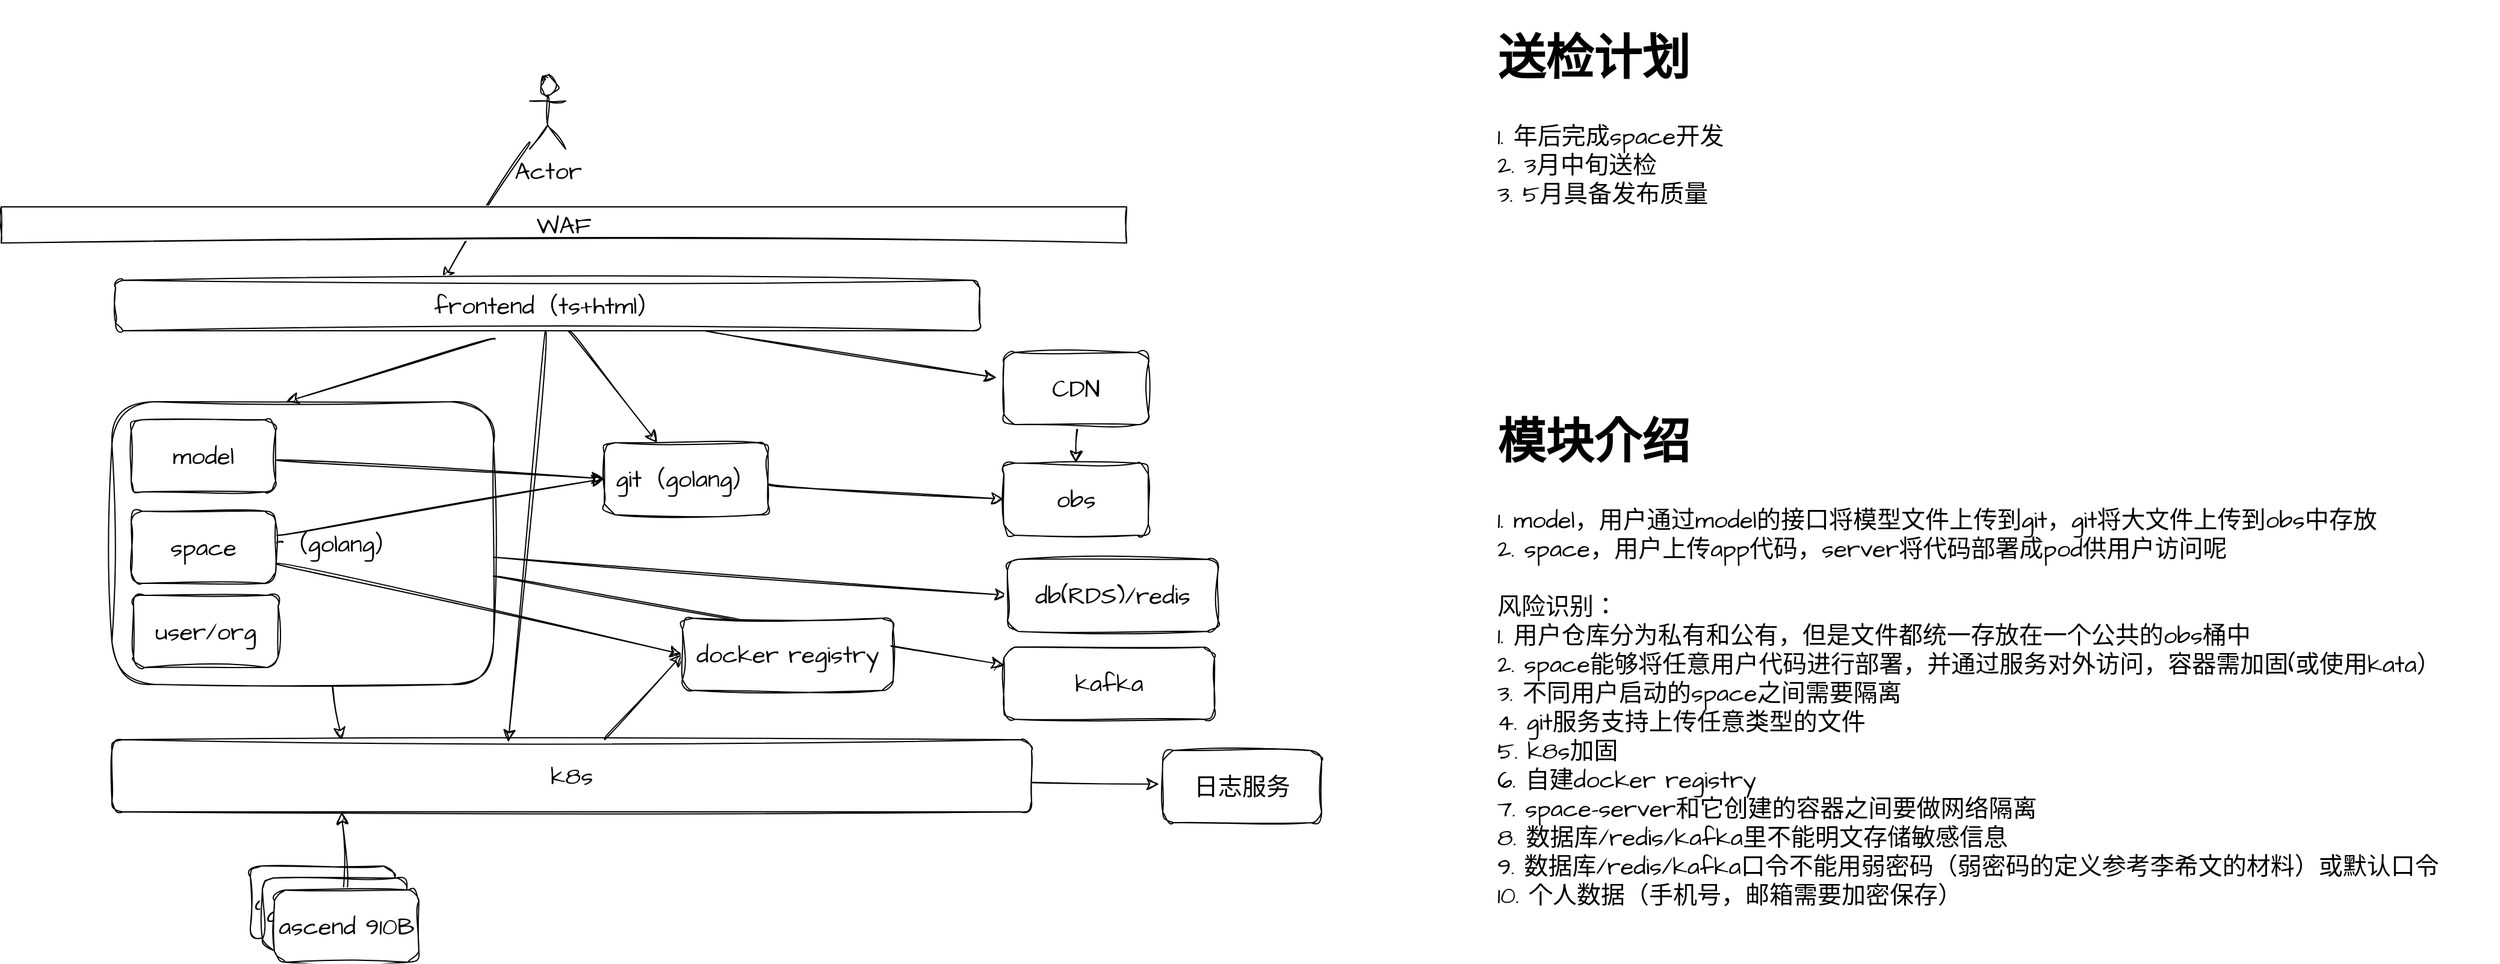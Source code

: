 <mxfile version="22.1.20" type="github">
  <diagram name="第 1 页" id="-onAROi8wxiJjW0Dqyux">
    <mxGraphModel dx="1826" dy="1375" grid="0" gridSize="10" guides="1" tooltips="1" connect="1" arrows="1" fold="1" page="0" pageScale="1" pageWidth="827" pageHeight="1169" math="0" shadow="0">
      <root>
        <mxCell id="0" />
        <mxCell id="1" parent="0" />
        <mxCell id="bs5nFUalNf5M3_HFQCwc-37" style="edgeStyle=none;curved=1;rounded=0;sketch=1;hachureGap=4;jiggle=2;curveFitting=1;orthogonalLoop=1;jettySize=auto;html=1;entryX=0;entryY=0.5;entryDx=0;entryDy=0;fontFamily=Architects Daughter;fontSource=https%3A%2F%2Ffonts.googleapis.com%2Fcss%3Ffamily%3DArchitects%2BDaughter;fontSize=16;startSize=8;endSize=8;" edge="1" parent="1" source="bs5nFUalNf5M3_HFQCwc-6" target="bs5nFUalNf5M3_HFQCwc-36">
          <mxGeometry relative="1" as="geometry" />
        </mxCell>
        <mxCell id="bs5nFUalNf5M3_HFQCwc-39" style="edgeStyle=none;curved=1;rounded=0;sketch=1;hachureGap=4;jiggle=2;curveFitting=1;orthogonalLoop=1;jettySize=auto;html=1;fontFamily=Architects Daughter;fontSource=https%3A%2F%2Ffonts.googleapis.com%2Fcss%3Ffamily%3DArchitects%2BDaughter;fontSize=16;startSize=8;endSize=8;" edge="1" parent="1" source="bs5nFUalNf5M3_HFQCwc-6" target="bs5nFUalNf5M3_HFQCwc-38">
          <mxGeometry relative="1" as="geometry" />
        </mxCell>
        <mxCell id="bs5nFUalNf5M3_HFQCwc-42" style="edgeStyle=none;curved=1;rounded=0;sketch=1;hachureGap=4;jiggle=2;curveFitting=1;orthogonalLoop=1;jettySize=auto;html=1;entryX=0.25;entryY=0;entryDx=0;entryDy=0;fontFamily=Architects Daughter;fontSource=https%3A%2F%2Ffonts.googleapis.com%2Fcss%3Ffamily%3DArchitects%2BDaughter;fontSize=16;startSize=8;endSize=8;" edge="1" parent="1" source="bs5nFUalNf5M3_HFQCwc-6" target="bs5nFUalNf5M3_HFQCwc-5">
          <mxGeometry relative="1" as="geometry" />
        </mxCell>
        <mxCell id="bs5nFUalNf5M3_HFQCwc-6" value="server（golang）" style="rounded=1;whiteSpace=wrap;html=1;sketch=1;hachureGap=4;jiggle=2;curveFitting=1;fontFamily=Architects Daughter;fontSource=https%3A%2F%2Ffonts.googleapis.com%2Fcss%3Ffamily%3DArchitects%2BDaughter;fontSize=20;" vertex="1" parent="1">
          <mxGeometry x="-654" y="-166" width="317" height="235" as="geometry" />
        </mxCell>
        <mxCell id="bs5nFUalNf5M3_HFQCwc-7" style="edgeStyle=none;curved=1;rounded=0;sketch=1;hachureGap=4;jiggle=2;curveFitting=1;orthogonalLoop=1;jettySize=auto;html=1;entryX=0;entryY=0.5;entryDx=0;entryDy=0;fontFamily=Architects Daughter;fontSource=https%3A%2F%2Ffonts.googleapis.com%2Fcss%3Ffamily%3DArchitects%2BDaughter;fontSize=16;startSize=8;endSize=8;" edge="1" parent="1" source="bs5nFUalNf5M3_HFQCwc-1" target="bs5nFUalNf5M3_HFQCwc-2">
          <mxGeometry relative="1" as="geometry" />
        </mxCell>
        <mxCell id="bs5nFUalNf5M3_HFQCwc-1" value="model" style="rounded=1;whiteSpace=wrap;html=1;sketch=1;hachureGap=4;jiggle=2;curveFitting=1;fontFamily=Architects Daughter;fontSource=https%3A%2F%2Ffonts.googleapis.com%2Fcss%3Ffamily%3DArchitects%2BDaughter;fontSize=20;" vertex="1" parent="1">
          <mxGeometry x="-638" y="-151" width="120" height="60" as="geometry" />
        </mxCell>
        <mxCell id="bs5nFUalNf5M3_HFQCwc-11" style="edgeStyle=none;curved=1;rounded=0;sketch=1;hachureGap=4;jiggle=2;curveFitting=1;orthogonalLoop=1;jettySize=auto;html=1;entryX=0;entryY=0.5;entryDx=0;entryDy=0;fontFamily=Architects Daughter;fontSource=https%3A%2F%2Ffonts.googleapis.com%2Fcss%3Ffamily%3DArchitects%2BDaughter;fontSize=16;startSize=8;endSize=8;" edge="1" parent="1" source="bs5nFUalNf5M3_HFQCwc-2" target="bs5nFUalNf5M3_HFQCwc-4">
          <mxGeometry relative="1" as="geometry" />
        </mxCell>
        <mxCell id="bs5nFUalNf5M3_HFQCwc-2" value="git（golang）" style="rounded=1;whiteSpace=wrap;html=1;sketch=1;hachureGap=4;jiggle=2;curveFitting=1;fontFamily=Architects Daughter;fontSource=https%3A%2F%2Ffonts.googleapis.com%2Fcss%3Ffamily%3DArchitects%2BDaughter;fontSize=20;" vertex="1" parent="1">
          <mxGeometry x="-245" y="-132" width="136" height="60" as="geometry" />
        </mxCell>
        <mxCell id="bs5nFUalNf5M3_HFQCwc-8" style="edgeStyle=none;curved=1;rounded=0;sketch=1;hachureGap=4;jiggle=2;curveFitting=1;orthogonalLoop=1;jettySize=auto;html=1;entryX=0;entryY=0.5;entryDx=0;entryDy=0;fontFamily=Architects Daughter;fontSource=https%3A%2F%2Ffonts.googleapis.com%2Fcss%3Ffamily%3DArchitects%2BDaughter;fontSize=16;startSize=8;endSize=8;" edge="1" parent="1" source="bs5nFUalNf5M3_HFQCwc-3" target="bs5nFUalNf5M3_HFQCwc-2">
          <mxGeometry relative="1" as="geometry" />
        </mxCell>
        <mxCell id="bs5nFUalNf5M3_HFQCwc-35" style="edgeStyle=none;curved=1;rounded=0;sketch=1;hachureGap=4;jiggle=2;curveFitting=1;orthogonalLoop=1;jettySize=auto;html=1;entryX=0;entryY=0.5;entryDx=0;entryDy=0;fontFamily=Architects Daughter;fontSource=https%3A%2F%2Ffonts.googleapis.com%2Fcss%3Ffamily%3DArchitects%2BDaughter;fontSize=16;startSize=8;endSize=8;" edge="1" parent="1" source="bs5nFUalNf5M3_HFQCwc-3" target="bs5nFUalNf5M3_HFQCwc-33">
          <mxGeometry relative="1" as="geometry" />
        </mxCell>
        <mxCell id="bs5nFUalNf5M3_HFQCwc-3" value="space" style="rounded=1;whiteSpace=wrap;html=1;sketch=1;hachureGap=4;jiggle=2;curveFitting=1;fontFamily=Architects Daughter;fontSource=https%3A%2F%2Ffonts.googleapis.com%2Fcss%3Ffamily%3DArchitects%2BDaughter;fontSize=20;" vertex="1" parent="1">
          <mxGeometry x="-638" y="-75" width="120" height="60" as="geometry" />
        </mxCell>
        <mxCell id="bs5nFUalNf5M3_HFQCwc-4" value="obs" style="rounded=1;whiteSpace=wrap;html=1;sketch=1;hachureGap=4;jiggle=2;curveFitting=1;fontFamily=Architects Daughter;fontSource=https%3A%2F%2Ffonts.googleapis.com%2Fcss%3Ffamily%3DArchitects%2BDaughter;fontSize=20;" vertex="1" parent="1">
          <mxGeometry x="87" y="-115" width="120" height="60" as="geometry" />
        </mxCell>
        <mxCell id="bs5nFUalNf5M3_HFQCwc-34" style="edgeStyle=none;curved=1;rounded=0;sketch=1;hachureGap=4;jiggle=2;curveFitting=1;orthogonalLoop=1;jettySize=auto;html=1;entryX=0;entryY=0.5;entryDx=0;entryDy=0;fontFamily=Architects Daughter;fontSource=https%3A%2F%2Ffonts.googleapis.com%2Fcss%3Ffamily%3DArchitects%2BDaughter;fontSize=16;startSize=8;endSize=8;" edge="1" parent="1" source="bs5nFUalNf5M3_HFQCwc-5" target="bs5nFUalNf5M3_HFQCwc-33">
          <mxGeometry relative="1" as="geometry" />
        </mxCell>
        <mxCell id="bs5nFUalNf5M3_HFQCwc-40" style="edgeStyle=none;curved=1;rounded=0;sketch=1;hachureGap=4;jiggle=2;curveFitting=1;orthogonalLoop=1;jettySize=auto;html=1;fontFamily=Architects Daughter;fontSource=https%3A%2F%2Ffonts.googleapis.com%2Fcss%3Ffamily%3DArchitects%2BDaughter;fontSize=16;startSize=8;endSize=8;" edge="1" parent="1" source="bs5nFUalNf5M3_HFQCwc-5">
          <mxGeometry relative="1" as="geometry">
            <mxPoint x="216" y="152" as="targetPoint" />
          </mxGeometry>
        </mxCell>
        <mxCell id="bs5nFUalNf5M3_HFQCwc-5" value="k8s" style="rounded=1;whiteSpace=wrap;html=1;sketch=1;hachureGap=4;jiggle=2;curveFitting=1;fontFamily=Architects Daughter;fontSource=https%3A%2F%2Ffonts.googleapis.com%2Fcss%3Ffamily%3DArchitects%2BDaughter;fontSize=20;" vertex="1" parent="1">
          <mxGeometry x="-654" y="115" width="764" height="60" as="geometry" />
        </mxCell>
        <mxCell id="bs5nFUalNf5M3_HFQCwc-9" value="Actor" style="shape=umlActor;verticalLabelPosition=bottom;verticalAlign=top;html=1;outlineConnect=0;sketch=1;hachureGap=4;jiggle=2;curveFitting=1;fontFamily=Architects Daughter;fontSource=https%3A%2F%2Ffonts.googleapis.com%2Fcss%3Ffamily%3DArchitects%2BDaughter;fontSize=20;" vertex="1" parent="1">
          <mxGeometry x="-307" y="-436" width="30" height="60" as="geometry" />
        </mxCell>
        <mxCell id="bs5nFUalNf5M3_HFQCwc-10" style="edgeStyle=none;curved=1;rounded=0;sketch=1;hachureGap=4;jiggle=2;curveFitting=1;orthogonalLoop=1;jettySize=auto;html=1;entryX=0.379;entryY=0;entryDx=0;entryDy=0;entryPerimeter=0;fontFamily=Architects Daughter;fontSource=https%3A%2F%2Ffonts.googleapis.com%2Fcss%3Ffamily%3DArchitects%2BDaughter;fontSize=16;startSize=8;endSize=8;" edge="1" parent="1" source="bs5nFUalNf5M3_HFQCwc-9" target="bs5nFUalNf5M3_HFQCwc-15">
          <mxGeometry relative="1" as="geometry" />
        </mxCell>
        <mxCell id="bs5nFUalNf5M3_HFQCwc-13" value="user/org" style="rounded=1;whiteSpace=wrap;html=1;sketch=1;hachureGap=4;jiggle=2;curveFitting=1;fontFamily=Architects Daughter;fontSource=https%3A%2F%2Ffonts.googleapis.com%2Fcss%3Ffamily%3DArchitects%2BDaughter;fontSize=20;" vertex="1" parent="1">
          <mxGeometry x="-636" y="-5" width="120" height="60" as="geometry" />
        </mxCell>
        <mxCell id="bs5nFUalNf5M3_HFQCwc-15" value="frontend（ts+html）" style="rounded=1;whiteSpace=wrap;html=1;sketch=1;hachureGap=4;jiggle=2;curveFitting=1;fontFamily=Architects Daughter;fontSource=https%3A%2F%2Ffonts.googleapis.com%2Fcss%3Ffamily%3DArchitects%2BDaughter;fontSize=20;" vertex="1" parent="1">
          <mxGeometry x="-651" y="-267" width="718" height="42" as="geometry" />
        </mxCell>
        <mxCell id="bs5nFUalNf5M3_HFQCwc-16" style="edgeStyle=none;curved=1;rounded=0;sketch=1;hachureGap=4;jiggle=2;curveFitting=1;orthogonalLoop=1;jettySize=auto;html=1;entryX=0.457;entryY=0;entryDx=0;entryDy=0;entryPerimeter=0;fontFamily=Architects Daughter;fontSource=https%3A%2F%2Ffonts.googleapis.com%2Fcss%3Ffamily%3DArchitects%2BDaughter;fontSize=16;startSize=8;endSize=8;exitX=0.439;exitY=1.167;exitDx=0;exitDy=0;exitPerimeter=0;" edge="1" parent="1" source="bs5nFUalNf5M3_HFQCwc-15" target="bs5nFUalNf5M3_HFQCwc-6">
          <mxGeometry relative="1" as="geometry" />
        </mxCell>
        <mxCell id="bs5nFUalNf5M3_HFQCwc-17" style="edgeStyle=none;curved=1;rounded=0;sketch=1;hachureGap=4;jiggle=2;curveFitting=1;orthogonalLoop=1;jettySize=auto;html=1;fontFamily=Architects Daughter;fontSource=https%3A%2F%2Ffonts.googleapis.com%2Fcss%3Ffamily%3DArchitects%2BDaughter;fontSize=16;startSize=8;endSize=8;" edge="1" parent="1" source="bs5nFUalNf5M3_HFQCwc-15" target="bs5nFUalNf5M3_HFQCwc-2">
          <mxGeometry relative="1" as="geometry" />
        </mxCell>
        <mxCell id="bs5nFUalNf5M3_HFQCwc-18" style="edgeStyle=none;curved=1;rounded=0;sketch=1;hachureGap=4;jiggle=2;curveFitting=1;orthogonalLoop=1;jettySize=auto;html=1;entryX=0.431;entryY=0.033;entryDx=0;entryDy=0;entryPerimeter=0;fontFamily=Architects Daughter;fontSource=https%3A%2F%2Ffonts.googleapis.com%2Fcss%3Ffamily%3DArchitects%2BDaughter;fontSize=16;startSize=8;endSize=8;" edge="1" parent="1" source="bs5nFUalNf5M3_HFQCwc-15" target="bs5nFUalNf5M3_HFQCwc-5">
          <mxGeometry relative="1" as="geometry" />
        </mxCell>
        <mxCell id="bs5nFUalNf5M3_HFQCwc-20" value="&lt;h1&gt;送检计划&lt;/h1&gt;&lt;div&gt;1. 年后完成space开发&lt;/div&gt;&lt;div&gt;2. 3月中旬送检&lt;/div&gt;&lt;div&gt;3. 5月具备发布质量&lt;/div&gt;" style="text;html=1;strokeColor=none;fillColor=none;spacing=5;spacingTop=-20;whiteSpace=wrap;overflow=hidden;rounded=0;fontSize=20;fontFamily=Architects Daughter;" vertex="1" parent="1">
          <mxGeometry x="492" y="-490" width="319" height="189" as="geometry" />
        </mxCell>
        <mxCell id="bs5nFUalNf5M3_HFQCwc-21" value="&lt;h1&gt;模块介绍&lt;/h1&gt;&lt;div&gt;1. model，用户通过model的接口将模型文件上传到git，git将大文件上传到obs中存放&lt;/div&gt;&lt;div&gt;2. space，用户上传app代码，server将代码部署成pod供用户访问呢&lt;/div&gt;&lt;div&gt;&lt;br&gt;&lt;/div&gt;&lt;div&gt;风险识别：&lt;/div&gt;&lt;div&gt;1. 用户仓库分为私有和公有，但是文件都统一存放在一个公共的obs桶中&lt;/div&gt;&lt;div&gt;2. space能够将任意用户代码进行部署，并通过服务对外访问，容器需加固(或使用kata）&lt;/div&gt;&lt;div&gt;3. 不同用户启动的space之间需要隔离&lt;/div&gt;&lt;div&gt;4. git服务支持上传任意类型的文件&lt;/div&gt;&lt;div&gt;5. k8s加固&lt;/div&gt;&lt;div&gt;6. 自建docker registry&lt;/div&gt;&lt;div&gt;7. space-server和它创建的容器之间要做网络隔离&lt;/div&gt;&lt;div&gt;8. 数据库/redis/kafka里不能明文存储敏感信息&lt;/div&gt;&lt;div&gt;9. 数据库/redis/kafka口令不能用弱密码（弱密码的定义参考李希文的材料）或默认口令&lt;/div&gt;&lt;div&gt;10. 个人数据（手机号，邮箱需要加密保存）&lt;/div&gt;" style="text;html=1;strokeColor=none;fillColor=none;spacing=5;spacingTop=-20;whiteSpace=wrap;overflow=hidden;rounded=0;fontSize=20;fontFamily=Architects Daughter;" vertex="1" parent="1">
          <mxGeometry x="492" y="-171" width="837" height="470" as="geometry" />
        </mxCell>
        <mxCell id="bs5nFUalNf5M3_HFQCwc-26" style="edgeStyle=none;curved=1;rounded=0;sketch=1;hachureGap=4;jiggle=2;curveFitting=1;orthogonalLoop=1;jettySize=auto;html=1;entryX=0.5;entryY=0;entryDx=0;entryDy=0;fontFamily=Architects Daughter;fontSource=https%3A%2F%2Ffonts.googleapis.com%2Fcss%3Ffamily%3DArchitects%2BDaughter;fontSize=16;startSize=8;endSize=8;" edge="1" parent="1" source="bs5nFUalNf5M3_HFQCwc-25" target="bs5nFUalNf5M3_HFQCwc-4">
          <mxGeometry relative="1" as="geometry" />
        </mxCell>
        <mxCell id="bs5nFUalNf5M3_HFQCwc-25" value="CDN" style="rounded=1;whiteSpace=wrap;html=1;sketch=1;hachureGap=4;jiggle=2;curveFitting=1;fontFamily=Architects Daughter;fontSource=https%3A%2F%2Ffonts.googleapis.com%2Fcss%3Ffamily%3DArchitects%2BDaughter;fontSize=20;" vertex="1" parent="1">
          <mxGeometry x="87" y="-207" width="120" height="60" as="geometry" />
        </mxCell>
        <mxCell id="bs5nFUalNf5M3_HFQCwc-27" style="edgeStyle=none;curved=1;rounded=0;sketch=1;hachureGap=4;jiggle=2;curveFitting=1;orthogonalLoop=1;jettySize=auto;html=1;entryX=-0.05;entryY=0.35;entryDx=0;entryDy=0;entryPerimeter=0;fontFamily=Architects Daughter;fontSource=https%3A%2F%2Ffonts.googleapis.com%2Fcss%3Ffamily%3DArchitects%2BDaughter;fontSize=16;startSize=8;endSize=8;" edge="1" parent="1" source="bs5nFUalNf5M3_HFQCwc-15" target="bs5nFUalNf5M3_HFQCwc-25">
          <mxGeometry relative="1" as="geometry" />
        </mxCell>
        <mxCell id="bs5nFUalNf5M3_HFQCwc-28" value="ascend 910B" style="rounded=1;whiteSpace=wrap;html=1;sketch=1;hachureGap=4;jiggle=2;curveFitting=1;fontFamily=Architects Daughter;fontSource=https%3A%2F%2Ffonts.googleapis.com%2Fcss%3Ffamily%3DArchitects%2BDaughter;fontSize=20;" vertex="1" parent="1">
          <mxGeometry x="-539" y="220" width="120" height="60" as="geometry" />
        </mxCell>
        <mxCell id="bs5nFUalNf5M3_HFQCwc-29" value="ascend 910B" style="rounded=1;whiteSpace=wrap;html=1;sketch=1;hachureGap=4;jiggle=2;curveFitting=1;fontFamily=Architects Daughter;fontSource=https%3A%2F%2Ffonts.googleapis.com%2Fcss%3Ffamily%3DArchitects%2BDaughter;fontSize=20;" vertex="1" parent="1">
          <mxGeometry x="-529" y="230" width="120" height="60" as="geometry" />
        </mxCell>
        <mxCell id="bs5nFUalNf5M3_HFQCwc-31" style="edgeStyle=none;curved=1;rounded=0;sketch=1;hachureGap=4;jiggle=2;curveFitting=1;orthogonalLoop=1;jettySize=auto;html=1;entryX=0.25;entryY=1;entryDx=0;entryDy=0;fontFamily=Architects Daughter;fontSource=https%3A%2F%2Ffonts.googleapis.com%2Fcss%3Ffamily%3DArchitects%2BDaughter;fontSize=16;startSize=8;endSize=8;" edge="1" parent="1" source="bs5nFUalNf5M3_HFQCwc-30" target="bs5nFUalNf5M3_HFQCwc-5">
          <mxGeometry relative="1" as="geometry" />
        </mxCell>
        <mxCell id="bs5nFUalNf5M3_HFQCwc-30" value="ascend 910B" style="rounded=1;whiteSpace=wrap;html=1;sketch=1;hachureGap=4;jiggle=2;curveFitting=1;fontFamily=Architects Daughter;fontSource=https%3A%2F%2Ffonts.googleapis.com%2Fcss%3Ffamily%3DArchitects%2BDaughter;fontSize=20;" vertex="1" parent="1">
          <mxGeometry x="-519" y="240" width="120" height="60" as="geometry" />
        </mxCell>
        <mxCell id="bs5nFUalNf5M3_HFQCwc-32" value="WAF" style="rounded=0;whiteSpace=wrap;html=1;sketch=1;hachureGap=4;jiggle=2;curveFitting=1;fontFamily=Architects Daughter;fontSource=https%3A%2F%2Ffonts.googleapis.com%2Fcss%3Ffamily%3DArchitects%2BDaughter;fontSize=20;" vertex="1" parent="1">
          <mxGeometry x="-746" y="-328" width="935" height="30" as="geometry" />
        </mxCell>
        <mxCell id="bs5nFUalNf5M3_HFQCwc-33" value="docker registry" style="rounded=1;whiteSpace=wrap;html=1;sketch=1;hachureGap=4;jiggle=2;curveFitting=1;fontFamily=Architects Daughter;fontSource=https%3A%2F%2Ffonts.googleapis.com%2Fcss%3Ffamily%3DArchitects%2BDaughter;fontSize=20;" vertex="1" parent="1">
          <mxGeometry x="-180" y="14" width="175" height="60" as="geometry" />
        </mxCell>
        <mxCell id="bs5nFUalNf5M3_HFQCwc-36" value="db(RDS)/redis" style="rounded=1;whiteSpace=wrap;html=1;sketch=1;hachureGap=4;jiggle=2;curveFitting=1;fontFamily=Architects Daughter;fontSource=https%3A%2F%2Ffonts.googleapis.com%2Fcss%3Ffamily%3DArchitects%2BDaughter;fontSize=20;" vertex="1" parent="1">
          <mxGeometry x="90" y="-35" width="175" height="60" as="geometry" />
        </mxCell>
        <mxCell id="bs5nFUalNf5M3_HFQCwc-38" value="kafka" style="rounded=1;whiteSpace=wrap;html=1;sketch=1;hachureGap=4;jiggle=2;curveFitting=1;fontFamily=Architects Daughter;fontSource=https%3A%2F%2Ffonts.googleapis.com%2Fcss%3Ffamily%3DArchitects%2BDaughter;fontSize=20;" vertex="1" parent="1">
          <mxGeometry x="87" y="38" width="175" height="60" as="geometry" />
        </mxCell>
        <mxCell id="bs5nFUalNf5M3_HFQCwc-41" value="日志服务" style="rounded=1;whiteSpace=wrap;html=1;sketch=1;hachureGap=4;jiggle=2;curveFitting=1;fontFamily=Architects Daughter;fontSource=https%3A%2F%2Ffonts.googleapis.com%2Fcss%3Ffamily%3DArchitects%2BDaughter;fontSize=20;" vertex="1" parent="1">
          <mxGeometry x="219" y="124" width="132" height="60" as="geometry" />
        </mxCell>
      </root>
    </mxGraphModel>
  </diagram>
</mxfile>
